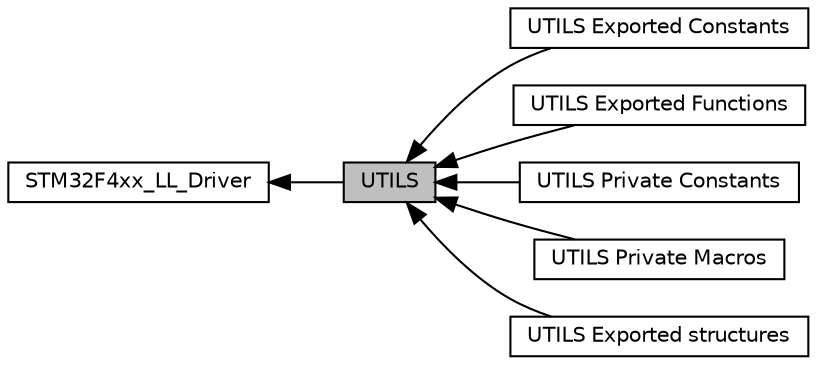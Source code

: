 digraph "UTILS"
{
  edge [fontname="Helvetica",fontsize="10",labelfontname="Helvetica",labelfontsize="10"];
  node [fontname="Helvetica",fontsize="10",shape=box];
  rankdir=LR;
  Node1 [label="UTILS",height=0.2,width=0.4,color="black", fillcolor="grey75", style="filled", fontcolor="black",tooltip=" "];
  Node6 [label="UTILS Exported Constants",height=0.2,width=0.4,color="black", fillcolor="white", style="filled",URL="$group___u_t_i_l_s___l_l___exported___constants.html",tooltip=" "];
  Node7 [label="UTILS Exported Functions",height=0.2,width=0.4,color="black", fillcolor="white", style="filled",URL="$group___u_t_i_l_s___l_l___exported___functions.html",tooltip=" "];
  Node2 [label="STM32F4xx_LL_Driver",height=0.2,width=0.4,color="black", fillcolor="white", style="filled",URL="$group___s_t_m32_f4xx___l_l___driver.html",tooltip=" "];
  Node3 [label="UTILS Private Constants",height=0.2,width=0.4,color="black", fillcolor="white", style="filled",URL="$group___u_t_i_l_s___l_l___private___constants.html",tooltip=" "];
  Node4 [label="UTILS Private Macros",height=0.2,width=0.4,color="black", fillcolor="white", style="filled",URL="$group___u_t_i_l_s___l_l___private___macros.html",tooltip=" "];
  Node5 [label="UTILS Exported structures",height=0.2,width=0.4,color="black", fillcolor="white", style="filled",URL="$group___u_t_i_l_s___l_l___e_s___i_n_i_t.html",tooltip=" "];
  Node2->Node1 [shape=plaintext, dir="back", style="solid"];
  Node1->Node3 [shape=plaintext, dir="back", style="solid"];
  Node1->Node4 [shape=plaintext, dir="back", style="solid"];
  Node1->Node5 [shape=plaintext, dir="back", style="solid"];
  Node1->Node6 [shape=plaintext, dir="back", style="solid"];
  Node1->Node7 [shape=plaintext, dir="back", style="solid"];
}
